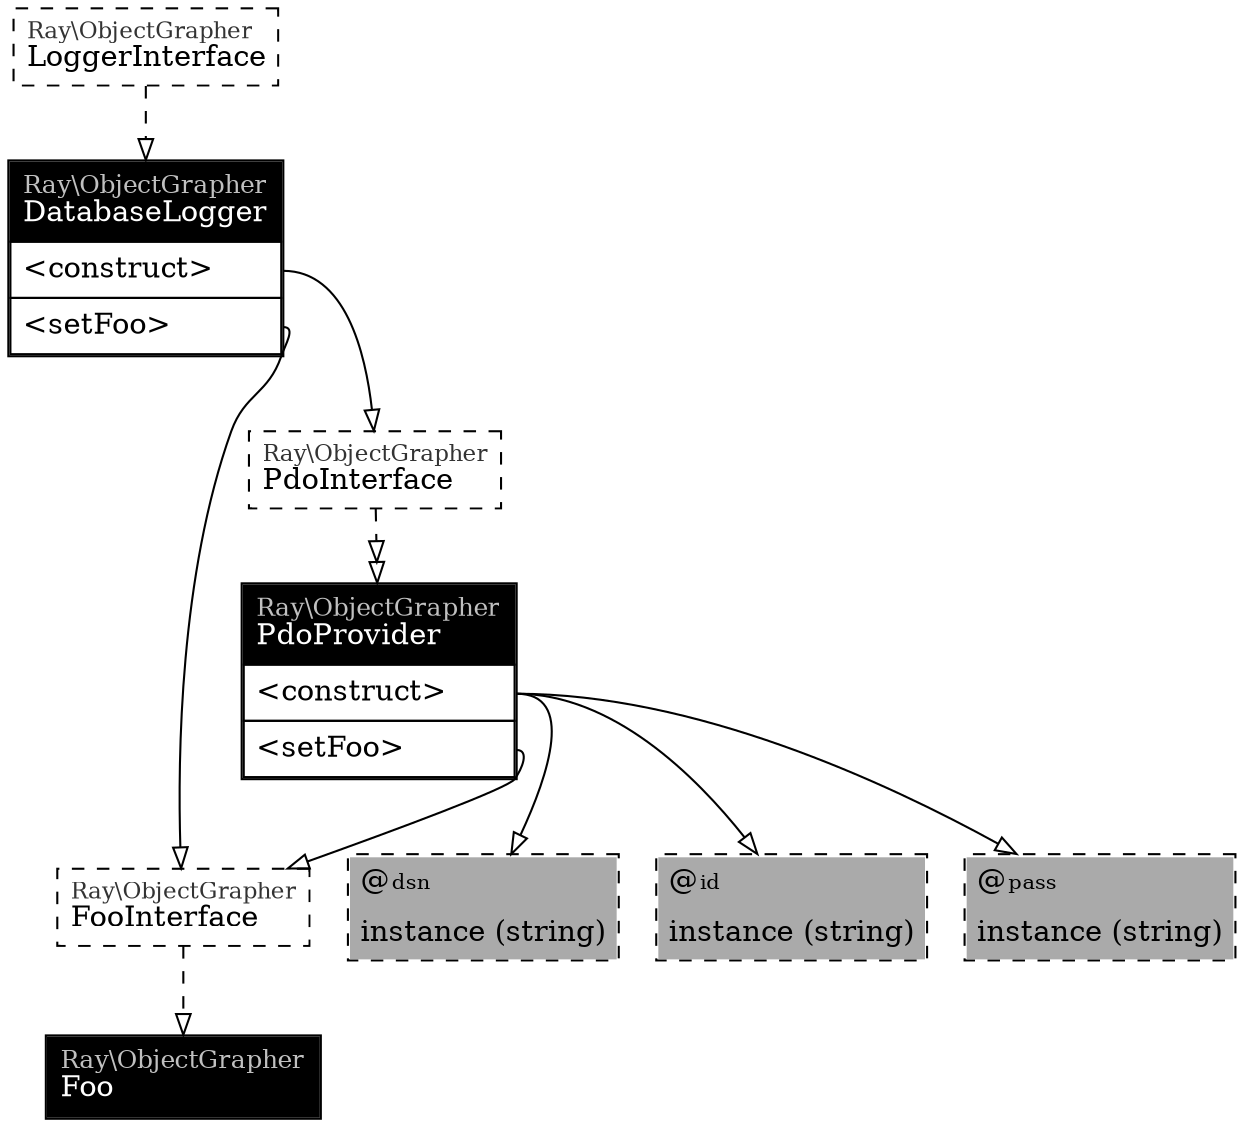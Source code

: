 digraph injector {
graph [rankdir=TB];
dependency_Ray_ObjectGrapher_LoggerInterface_ [style=dashed, margin=0.02, label=<<table cellspacing="0" cellpadding="5" cellborder="0" border="0"><tr><td align="left" port="header" bgcolor="#ffffff"><font point-size="11" color="#333333">Ray\\ObjectGrapher<br align="left"/></font><font color="#000000">LoggerInterface<br align="left"/></font></td></tr></table>>, shape=box]
dependency_Ray_ObjectGrapher_PdoInterface_ [style=dashed, margin=0.02, label=<<table cellspacing="0" cellpadding="5" cellborder="0" border="0"><tr><td align="left" port="header" bgcolor="#ffffff"><font point-size="11" color="#333333">Ray\\ObjectGrapher<br align="left"/></font><font color="#000000">PdoInterface<br align="left"/></font></td></tr></table>>, shape=box]
dependency_Ray_ObjectGrapher_FooInterface_ [style=dashed, margin=0.02, label=<<table cellspacing="0" cellpadding="5" cellborder="0" border="0"><tr><td align="left" port="header" bgcolor="#ffffff"><font point-size="11" color="#333333">Ray\\ObjectGrapher<br align="left"/></font><font color="#000000">FooInterface<br align="left"/></font></td></tr></table>>, shape=box]
class_Ray_ObjectGrapher_DatabaseLogger [style=solid, margin=0.02, label=<<table cellspacing="0" cellpadding="5" cellborder="1" border="0">    <tr>        <td align="left" port="header" bgcolor="#000000"><font color="grey" point-size="12">Ray\\ObjectGrapher<br align="left"/></font><font color="#ffffff">DatabaseLogger<br align="left"/></font></td>    </tr><tr><td align="left" port="p_Ray_ObjectGrapher_DatabaseLogger_construct">&lt;construct&gt;</td></tr><tr><td align="left" port="p_Ray_ObjectGrapher_DatabaseLogger_setFoo">&lt;setFoo&gt;</td></tr></table>>, shape=box]
dependency_Ray_ObjectGrapher_PdoInterface_ [style=dashed, margin=0.02, label=<<table cellspacing="0" cellpadding="5" cellborder="0" border="0"><tr><td align="left" port="header" bgcolor="#ffffff"><font point-size="11" color="#333333">Ray\\ObjectGrapher<br align="left"/></font><font color="#000000">PdoInterface<br align="left"/></font></td></tr></table>>, shape=box]



dependency_Ray_ObjectGrapher_FooInterface_ [style=dashed, margin=0.02, label=<<table cellspacing="0" cellpadding="5" cellborder="0" border="0"><tr><td align="left" port="header" bgcolor="#ffffff"><font point-size="11" color="#333333">Ray\\ObjectGrapher<br align="left"/></font><font color="#000000">FooInterface<br align="left"/></font></td></tr></table>>, shape=box]
class_Ray_ObjectGrapher_PdoProvider [style=solid, margin=0.02, label=<<table cellspacing="0" cellpadding="5" cellborder="1" border="0"><tr><td align="left" port="header" bgcolor="#aaaaaa"><font color="#ffffff">Ray\\ObjectGrapher\\PdoProvider<br align="left"/></font></td></tr><tr><td align="left" port="p_Ray_ObjectGrapher_PdoProvider_construct">&lt;construct&gt;</td></tr><tr><td align="left" port="p_Ray_ObjectGrapher_PdoProvider_setFoo">&lt;setFoo&gt;</td></tr></table>>, shape=box]
class_Ray_ObjectGrapher_PdoProvider [style=solid, margin=0.02, label=<<table cellspacing="0" cellpadding="5" cellborder="1" border="0">    <tr>        <td align="left" port="header" bgcolor="#000000"><font color="grey" point-size="12">Ray\\ObjectGrapher<br align="left"/></font><font color="#ffffff">PdoProvider<br align="left"/></font></td>    </tr><tr><td align="left" port="p_Ray_ObjectGrapher_PdoProvider_construct">&lt;construct&gt;</td></tr><tr><td align="left" port="p_Ray_ObjectGrapher_PdoProvider_setFoo">&lt;setFoo&gt;</td></tr></table>>, shape=box]
dependency__dsn [style=dashed, margin=0.02, label=<<table cellspacing="0" cellpadding="5" cellborder="0" border="0"><tr><td align="left" port="header" bgcolor="#aaaaaa">@<font color="#000000" point-size="10">dsn<br align="left"/></font><font point-size="11" color="#333333"><br align="left"/></font><font color="#000000">instance (string)<br align="left"/></font></td></tr></table>>, shape=box]
dependency__id [style=dashed, margin=0.02, label=<<table cellspacing="0" cellpadding="5" cellborder="0" border="0"><tr><td align="left" port="header" bgcolor="#aaaaaa">@<font color="#000000" point-size="10">id<br align="left"/></font><font point-size="11" color="#333333"><br align="left"/></font><font color="#000000">instance (string)<br align="left"/></font></td></tr></table>>, shape=box]
dependency__pass [style=dashed, margin=0.02, label=<<table cellspacing="0" cellpadding="5" cellborder="0" border="0"><tr><td align="left" port="header" bgcolor="#aaaaaa">@<font color="#000000" point-size="10">pass<br align="left"/></font><font point-size="11" color="#333333"><br align="left"/></font><font color="#000000">instance (string)<br align="left"/></font></td></tr></table>>, shape=box]
dependency_Ray_ObjectGrapher_FooInterface_ [style=dashed, margin=0.02, label=<<table cellspacing="0" cellpadding="5" cellborder="0" border="0"><tr><td align="left" port="header" bgcolor="#ffffff"><font point-size="11" color="#333333">Ray\\ObjectGrapher<br align="left"/></font><font color="#000000">FooInterface<br align="left"/></font></td></tr></table>>, shape=box]
class_Ray_ObjectGrapher_Foo [style=solid, margin=0.02, label=<<table cellspacing="0" cellpadding="5" cellborder="1" border="0">    <tr>        <td align="left" port="header" bgcolor="#000000"><font color="grey" point-size="12">Ray\\ObjectGrapher<br align="left"/></font><font color="#ffffff">Foo<br align="left"/></font></td>    </tr></table>>, shape=box]

dependency_Ray_ObjectGrapher_LoggerInterface_ -> class_Ray_ObjectGrapher_DatabaseLogger [style=dashed, arrowtail=none, arrowhead=onormal]
class_Ray_ObjectGrapher_DatabaseLogger:p_Ray_ObjectGrapher_DatabaseLogger_construct:e -> dependency_Ray_ObjectGrapher_PdoInterface_ [style=solid, arrowtail=none, arrowhead=onormal]
class_Ray_ObjectGrapher_DatabaseLogger:p_Ray_ObjectGrapher_DatabaseLogger_setFoo:e -> dependency_Ray_ObjectGrapher_FooInterface_ [style=solid, arrowtail=none, arrowhead=onormal]
class_Ray_ObjectGrapher_PdoProvider:p_Ray_ObjectGrapher_PdoProvider_construct:e -> dependency__dsn [style=solid, arrowtail=none, arrowhead=onormal]
class_Ray_ObjectGrapher_PdoProvider:p_Ray_ObjectGrapher_PdoProvider_construct:e -> dependency__id [style=solid, arrowtail=none, arrowhead=onormal]
class_Ray_ObjectGrapher_PdoProvider:p_Ray_ObjectGrapher_PdoProvider_construct:e -> dependency__pass [style=solid, arrowtail=none, arrowhead=onormal]
class_Ray_ObjectGrapher_PdoProvider:p_Ray_ObjectGrapher_PdoProvider_setFoo:e -> dependency_Ray_ObjectGrapher_FooInterface_ [style=solid, arrowtail=none, arrowhead=onormal]
dependency_Ray_ObjectGrapher_PdoInterface_ -> class_Ray_ObjectGrapher_PdoProvider [style=dashed, arrowtail=none, arrowhead=onormalonormal]
dependency_Ray_ObjectGrapher_FooInterface_ -> class_Ray_ObjectGrapher_Foo [style=dashed, arrowtail=none, arrowhead=onormal]

}